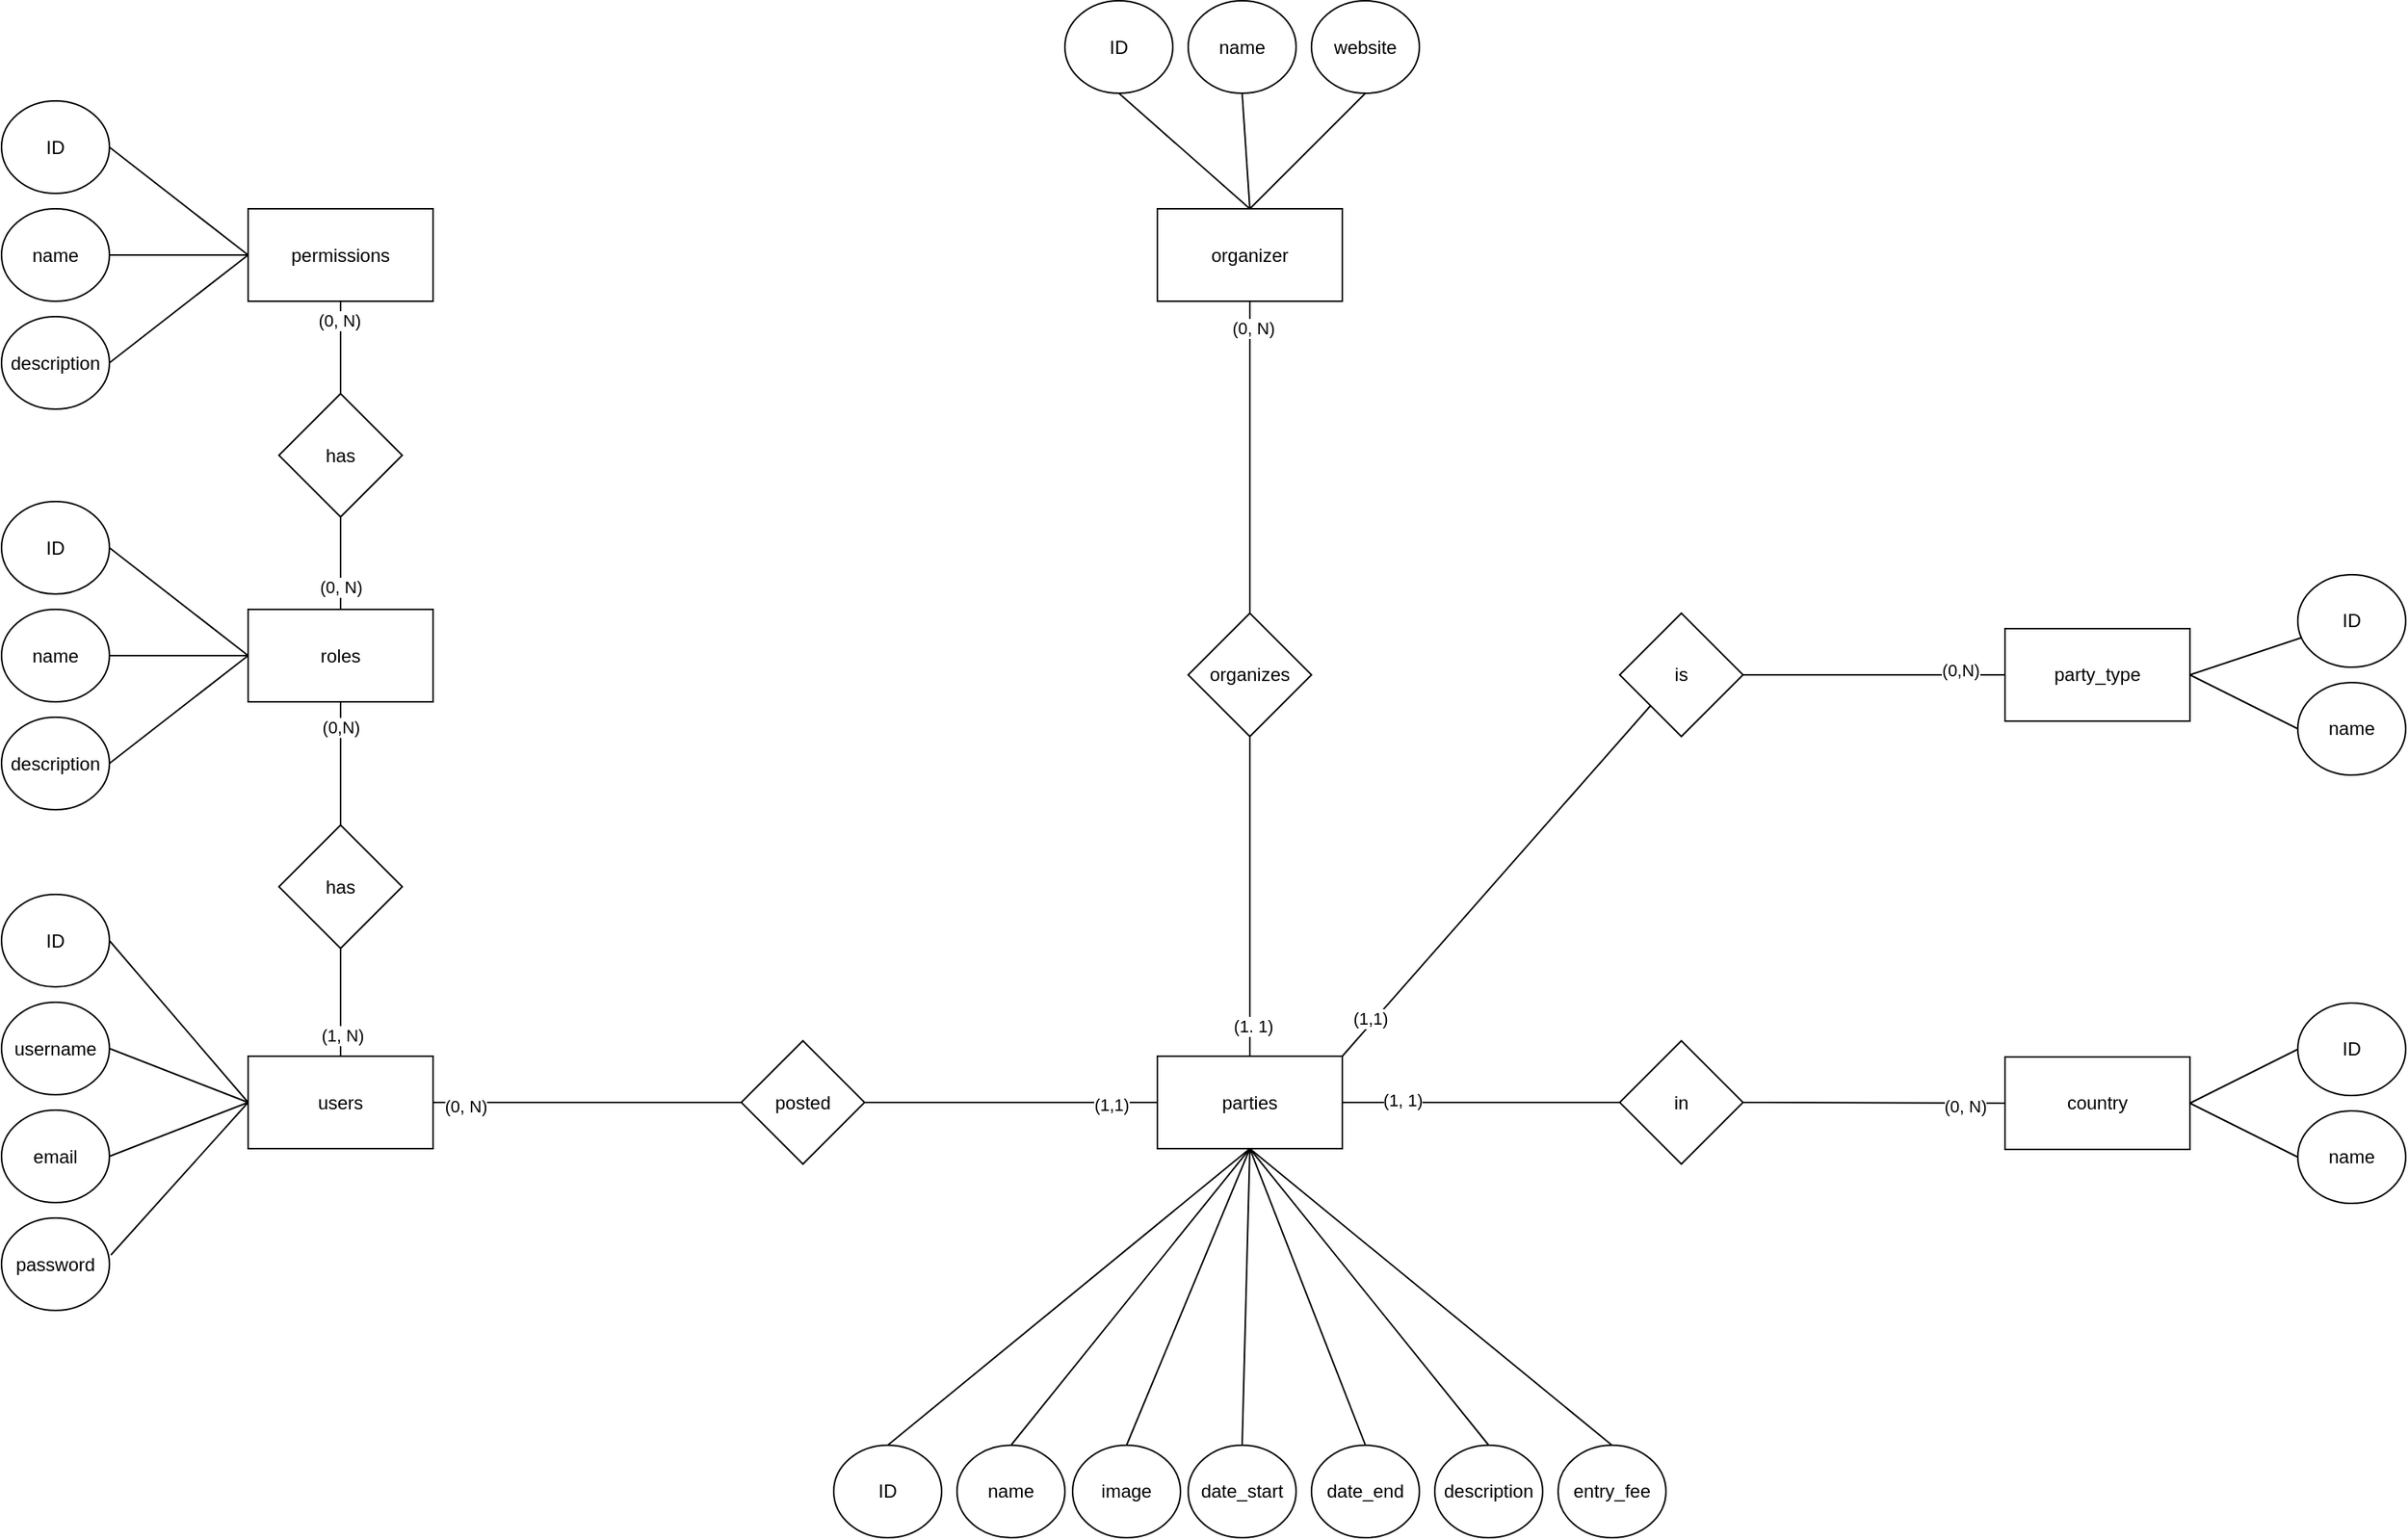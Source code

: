 <mxfile version="26.1.1">
  <diagram name="Page-1" id="J9jhxVx6dgy5JjwXIElD">
    <mxGraphModel dx="1456" dy="3996" grid="1" gridSize="10" guides="1" tooltips="1" connect="1" arrows="1" fold="1" page="1" pageScale="1" pageWidth="2339" pageHeight="3300" math="0" shadow="0">
      <root>
        <mxCell id="0" />
        <mxCell id="1" parent="0" />
        <mxCell id="79tNb0d1MeW_uMOUYKzV-1" value="&lt;div&gt;users&lt;/div&gt;" style="rounded=0;whiteSpace=wrap;html=1;" vertex="1" parent="1">
          <mxGeometry x="450" y="-22.5" width="120" height="60" as="geometry" />
        </mxCell>
        <mxCell id="79tNb0d1MeW_uMOUYKzV-2" value="ID" style="ellipse;whiteSpace=wrap;html=1;" vertex="1" parent="1">
          <mxGeometry x="290" y="-127.5" width="70" height="60" as="geometry" />
        </mxCell>
        <mxCell id="79tNb0d1MeW_uMOUYKzV-3" value="username" style="ellipse;whiteSpace=wrap;html=1;" vertex="1" parent="1">
          <mxGeometry x="290" y="-57.5" width="70" height="60" as="geometry" />
        </mxCell>
        <mxCell id="79tNb0d1MeW_uMOUYKzV-4" value="email" style="ellipse;whiteSpace=wrap;html=1;" vertex="1" parent="1">
          <mxGeometry x="290" y="12.5" width="70" height="60" as="geometry" />
        </mxCell>
        <mxCell id="79tNb0d1MeW_uMOUYKzV-5" value="&lt;div&gt;password&lt;/div&gt;" style="ellipse;whiteSpace=wrap;html=1;" vertex="1" parent="1">
          <mxGeometry x="290" y="82.5" width="70" height="60" as="geometry" />
        </mxCell>
        <mxCell id="79tNb0d1MeW_uMOUYKzV-6" value="" style="endArrow=none;html=1;rounded=0;exitX=1;exitY=0.5;exitDx=0;exitDy=0;entryX=0;entryY=0.5;entryDx=0;entryDy=0;" edge="1" parent="1" source="79tNb0d1MeW_uMOUYKzV-2" target="79tNb0d1MeW_uMOUYKzV-1">
          <mxGeometry width="50" height="50" relative="1" as="geometry">
            <mxPoint x="430" y="-72.5" as="sourcePoint" />
            <mxPoint x="480" y="-122.5" as="targetPoint" />
          </mxGeometry>
        </mxCell>
        <mxCell id="79tNb0d1MeW_uMOUYKzV-7" value="" style="endArrow=none;html=1;rounded=0;exitX=1;exitY=0.5;exitDx=0;exitDy=0;entryX=0;entryY=0.5;entryDx=0;entryDy=0;" edge="1" parent="1" source="79tNb0d1MeW_uMOUYKzV-3" target="79tNb0d1MeW_uMOUYKzV-1">
          <mxGeometry width="50" height="50" relative="1" as="geometry">
            <mxPoint x="370" y="-87.5" as="sourcePoint" />
            <mxPoint x="420" y="27.5" as="targetPoint" />
          </mxGeometry>
        </mxCell>
        <mxCell id="79tNb0d1MeW_uMOUYKzV-8" value="" style="endArrow=none;html=1;rounded=0;exitX=1;exitY=0.5;exitDx=0;exitDy=0;entryX=0;entryY=0.5;entryDx=0;entryDy=0;" edge="1" parent="1" source="79tNb0d1MeW_uMOUYKzV-4" target="79tNb0d1MeW_uMOUYKzV-1">
          <mxGeometry width="50" height="50" relative="1" as="geometry">
            <mxPoint x="370" y="-17.5" as="sourcePoint" />
            <mxPoint x="440" y="47.5" as="targetPoint" />
          </mxGeometry>
        </mxCell>
        <mxCell id="79tNb0d1MeW_uMOUYKzV-9" value="" style="endArrow=none;html=1;rounded=0;exitX=1.014;exitY=0.4;exitDx=0;exitDy=0;entryX=0;entryY=0.5;entryDx=0;entryDy=0;exitPerimeter=0;" edge="1" parent="1" source="79tNb0d1MeW_uMOUYKzV-5" target="79tNb0d1MeW_uMOUYKzV-1">
          <mxGeometry width="50" height="50" relative="1" as="geometry">
            <mxPoint x="370" y="52.5" as="sourcePoint" />
            <mxPoint x="460" y="17.5" as="targetPoint" />
          </mxGeometry>
        </mxCell>
        <mxCell id="79tNb0d1MeW_uMOUYKzV-11" value="roles" style="rounded=0;whiteSpace=wrap;html=1;" vertex="1" parent="1">
          <mxGeometry x="450" y="-312.5" width="120" height="60" as="geometry" />
        </mxCell>
        <mxCell id="79tNb0d1MeW_uMOUYKzV-12" value="ID" style="ellipse;whiteSpace=wrap;html=1;" vertex="1" parent="1">
          <mxGeometry x="290" y="-382.5" width="70" height="60" as="geometry" />
        </mxCell>
        <mxCell id="79tNb0d1MeW_uMOUYKzV-13" value="name" style="ellipse;whiteSpace=wrap;html=1;" vertex="1" parent="1">
          <mxGeometry x="290" y="-312.5" width="70" height="60" as="geometry" />
        </mxCell>
        <mxCell id="79tNb0d1MeW_uMOUYKzV-14" value="description" style="ellipse;whiteSpace=wrap;html=1;" vertex="1" parent="1">
          <mxGeometry x="290" y="-242.5" width="70" height="60" as="geometry" />
        </mxCell>
        <mxCell id="79tNb0d1MeW_uMOUYKzV-15" value="" style="endArrow=none;html=1;rounded=0;exitX=1;exitY=0.5;exitDx=0;exitDy=0;entryX=0;entryY=0.5;entryDx=0;entryDy=0;" edge="1" parent="1" source="79tNb0d1MeW_uMOUYKzV-12" target="79tNb0d1MeW_uMOUYKzV-11">
          <mxGeometry width="50" height="50" relative="1" as="geometry">
            <mxPoint x="390" y="-322.5" as="sourcePoint" />
            <mxPoint x="440" y="-372.5" as="targetPoint" />
          </mxGeometry>
        </mxCell>
        <mxCell id="79tNb0d1MeW_uMOUYKzV-16" value="" style="endArrow=none;html=1;rounded=0;exitX=1;exitY=0.5;exitDx=0;exitDy=0;entryX=0;entryY=0.5;entryDx=0;entryDy=0;" edge="1" parent="1" source="79tNb0d1MeW_uMOUYKzV-13" target="79tNb0d1MeW_uMOUYKzV-11">
          <mxGeometry width="50" height="50" relative="1" as="geometry">
            <mxPoint x="370" y="-292.5" as="sourcePoint" />
            <mxPoint x="430" y="-232.5" as="targetPoint" />
          </mxGeometry>
        </mxCell>
        <mxCell id="79tNb0d1MeW_uMOUYKzV-17" value="" style="endArrow=none;html=1;rounded=0;exitX=1;exitY=0.5;exitDx=0;exitDy=0;entryX=0;entryY=0.5;entryDx=0;entryDy=0;" edge="1" parent="1" source="79tNb0d1MeW_uMOUYKzV-14" target="79tNb0d1MeW_uMOUYKzV-11">
          <mxGeometry width="50" height="50" relative="1" as="geometry">
            <mxPoint x="370" y="-272.5" as="sourcePoint" />
            <mxPoint x="430" y="-222.5" as="targetPoint" />
          </mxGeometry>
        </mxCell>
        <mxCell id="79tNb0d1MeW_uMOUYKzV-20" value="permissions" style="rounded=0;whiteSpace=wrap;html=1;" vertex="1" parent="1">
          <mxGeometry x="450" y="-572.5" width="120" height="60" as="geometry" />
        </mxCell>
        <mxCell id="79tNb0d1MeW_uMOUYKzV-21" value="ID" style="ellipse;whiteSpace=wrap;html=1;" vertex="1" parent="1">
          <mxGeometry x="290" y="-642.5" width="70" height="60" as="geometry" />
        </mxCell>
        <mxCell id="79tNb0d1MeW_uMOUYKzV-22" value="name" style="ellipse;whiteSpace=wrap;html=1;" vertex="1" parent="1">
          <mxGeometry x="290" y="-572.5" width="70" height="60" as="geometry" />
        </mxCell>
        <mxCell id="79tNb0d1MeW_uMOUYKzV-23" value="description" style="ellipse;whiteSpace=wrap;html=1;" vertex="1" parent="1">
          <mxGeometry x="290" y="-502.5" width="70" height="60" as="geometry" />
        </mxCell>
        <mxCell id="79tNb0d1MeW_uMOUYKzV-24" value="" style="endArrow=none;html=1;rounded=0;exitX=1;exitY=0.5;exitDx=0;exitDy=0;entryX=0;entryY=0.5;entryDx=0;entryDy=0;" edge="1" parent="1" source="79tNb0d1MeW_uMOUYKzV-21" target="79tNb0d1MeW_uMOUYKzV-20">
          <mxGeometry width="50" height="50" relative="1" as="geometry">
            <mxPoint x="380" y="-552.5" as="sourcePoint" />
            <mxPoint x="430" y="-602.5" as="targetPoint" />
          </mxGeometry>
        </mxCell>
        <mxCell id="79tNb0d1MeW_uMOUYKzV-25" value="" style="endArrow=none;html=1;rounded=0;exitX=1;exitY=0.5;exitDx=0;exitDy=0;entryX=0;entryY=0.5;entryDx=0;entryDy=0;" edge="1" parent="1" source="79tNb0d1MeW_uMOUYKzV-22" target="79tNb0d1MeW_uMOUYKzV-20">
          <mxGeometry width="50" height="50" relative="1" as="geometry">
            <mxPoint x="370" y="-602.5" as="sourcePoint" />
            <mxPoint x="420" y="-542.5" as="targetPoint" />
          </mxGeometry>
        </mxCell>
        <mxCell id="79tNb0d1MeW_uMOUYKzV-26" value="" style="endArrow=none;html=1;rounded=0;exitX=1;exitY=0.5;exitDx=0;exitDy=0;entryX=0;entryY=0.5;entryDx=0;entryDy=0;" edge="1" parent="1" source="79tNb0d1MeW_uMOUYKzV-23" target="79tNb0d1MeW_uMOUYKzV-20">
          <mxGeometry width="50" height="50" relative="1" as="geometry">
            <mxPoint x="370" y="-532.5" as="sourcePoint" />
            <mxPoint x="410" y="-512.5" as="targetPoint" />
          </mxGeometry>
        </mxCell>
        <mxCell id="79tNb0d1MeW_uMOUYKzV-27" value="" style="endArrow=none;html=1;rounded=0;exitX=0.5;exitY=0;exitDx=0;exitDy=0;entryX=0.5;entryY=1;entryDx=0;entryDy=0;" edge="1" parent="1" source="79tNb0d1MeW_uMOUYKzV-1" target="79tNb0d1MeW_uMOUYKzV-28">
          <mxGeometry width="50" height="50" relative="1" as="geometry">
            <mxPoint x="550" y="-92.5" as="sourcePoint" />
            <mxPoint x="520" y="-102.5" as="targetPoint" />
          </mxGeometry>
        </mxCell>
        <mxCell id="79tNb0d1MeW_uMOUYKzV-33" value="(1, N)" style="edgeLabel;html=1;align=center;verticalAlign=middle;resizable=0;points=[];" vertex="1" connectable="0" parent="79tNb0d1MeW_uMOUYKzV-27">
          <mxGeometry x="-0.6" y="-1" relative="1" as="geometry">
            <mxPoint as="offset" />
          </mxGeometry>
        </mxCell>
        <mxCell id="79tNb0d1MeW_uMOUYKzV-28" value="has" style="rhombus;whiteSpace=wrap;html=1;" vertex="1" parent="1">
          <mxGeometry x="470" y="-172.5" width="80" height="80" as="geometry" />
        </mxCell>
        <mxCell id="79tNb0d1MeW_uMOUYKzV-29" value="" style="endArrow=none;html=1;rounded=0;exitX=0.5;exitY=0;exitDx=0;exitDy=0;entryX=0.5;entryY=1;entryDx=0;entryDy=0;" edge="1" parent="1" source="79tNb0d1MeW_uMOUYKzV-28" target="79tNb0d1MeW_uMOUYKzV-11">
          <mxGeometry width="50" height="50" relative="1" as="geometry">
            <mxPoint x="520" y="-172.5" as="sourcePoint" />
            <mxPoint x="570" y="-222.5" as="targetPoint" />
          </mxGeometry>
        </mxCell>
        <mxCell id="79tNb0d1MeW_uMOUYKzV-34" value="(0,N)" style="edgeLabel;html=1;align=center;verticalAlign=middle;resizable=0;points=[];" vertex="1" connectable="0" parent="79tNb0d1MeW_uMOUYKzV-29">
          <mxGeometry x="0.6" relative="1" as="geometry">
            <mxPoint as="offset" />
          </mxGeometry>
        </mxCell>
        <mxCell id="79tNb0d1MeW_uMOUYKzV-30" value="has" style="rhombus;whiteSpace=wrap;html=1;" vertex="1" parent="1">
          <mxGeometry x="470" y="-452.5" width="80" height="80" as="geometry" />
        </mxCell>
        <mxCell id="79tNb0d1MeW_uMOUYKzV-31" value="" style="endArrow=none;html=1;rounded=0;exitX=0.5;exitY=0;exitDx=0;exitDy=0;entryX=0.5;entryY=1;entryDx=0;entryDy=0;" edge="1" parent="1" source="79tNb0d1MeW_uMOUYKzV-11" target="79tNb0d1MeW_uMOUYKzV-30">
          <mxGeometry width="50" height="50" relative="1" as="geometry">
            <mxPoint x="510" y="-332.5" as="sourcePoint" />
            <mxPoint x="560" y="-382.5" as="targetPoint" />
          </mxGeometry>
        </mxCell>
        <mxCell id="79tNb0d1MeW_uMOUYKzV-35" value="(0, N)" style="edgeLabel;html=1;align=center;verticalAlign=middle;resizable=0;points=[];" vertex="1" connectable="0" parent="79tNb0d1MeW_uMOUYKzV-31">
          <mxGeometry x="-0.5" relative="1" as="geometry">
            <mxPoint as="offset" />
          </mxGeometry>
        </mxCell>
        <mxCell id="79tNb0d1MeW_uMOUYKzV-32" value="" style="endArrow=none;html=1;rounded=0;entryX=0.5;entryY=1;entryDx=0;entryDy=0;exitX=0.5;exitY=0;exitDx=0;exitDy=0;" edge="1" parent="1" source="79tNb0d1MeW_uMOUYKzV-30" target="79tNb0d1MeW_uMOUYKzV-20">
          <mxGeometry width="50" height="50" relative="1" as="geometry">
            <mxPoint x="570" y="-462.5" as="sourcePoint" />
            <mxPoint x="520" y="-362.5" as="targetPoint" />
          </mxGeometry>
        </mxCell>
        <mxCell id="79tNb0d1MeW_uMOUYKzV-36" value="(0, N)" style="edgeLabel;html=1;align=center;verticalAlign=middle;resizable=0;points=[];" vertex="1" connectable="0" parent="79tNb0d1MeW_uMOUYKzV-32">
          <mxGeometry x="0.6" y="1" relative="1" as="geometry">
            <mxPoint as="offset" />
          </mxGeometry>
        </mxCell>
        <mxCell id="79tNb0d1MeW_uMOUYKzV-37" value="parties" style="rounded=0;whiteSpace=wrap;html=1;" vertex="1" parent="1">
          <mxGeometry x="1040" y="-22.5" width="120" height="60" as="geometry" />
        </mxCell>
        <mxCell id="79tNb0d1MeW_uMOUYKzV-38" value="ID" style="ellipse;whiteSpace=wrap;html=1;" vertex="1" parent="1">
          <mxGeometry x="830" y="230" width="70" height="60" as="geometry" />
        </mxCell>
        <mxCell id="79tNb0d1MeW_uMOUYKzV-39" value="name" style="ellipse;whiteSpace=wrap;html=1;" vertex="1" parent="1">
          <mxGeometry x="910" y="230" width="70" height="60" as="geometry" />
        </mxCell>
        <mxCell id="79tNb0d1MeW_uMOUYKzV-40" value="image" style="ellipse;whiteSpace=wrap;html=1;" vertex="1" parent="1">
          <mxGeometry x="985" y="230" width="70" height="60" as="geometry" />
        </mxCell>
        <mxCell id="79tNb0d1MeW_uMOUYKzV-43" value="date_start" style="ellipse;whiteSpace=wrap;html=1;" vertex="1" parent="1">
          <mxGeometry x="1060" y="230" width="70" height="60" as="geometry" />
        </mxCell>
        <mxCell id="79tNb0d1MeW_uMOUYKzV-44" value="date_end" style="ellipse;whiteSpace=wrap;html=1;" vertex="1" parent="1">
          <mxGeometry x="1140" y="230" width="70" height="60" as="geometry" />
        </mxCell>
        <mxCell id="79tNb0d1MeW_uMOUYKzV-48" value="entry_fee" style="ellipse;whiteSpace=wrap;html=1;" vertex="1" parent="1">
          <mxGeometry x="1300" y="230" width="70" height="60" as="geometry" />
        </mxCell>
        <mxCell id="79tNb0d1MeW_uMOUYKzV-49" value="description" style="ellipse;whiteSpace=wrap;html=1;" vertex="1" parent="1">
          <mxGeometry x="1220" y="230" width="70" height="60" as="geometry" />
        </mxCell>
        <mxCell id="79tNb0d1MeW_uMOUYKzV-51" value="" style="endArrow=none;html=1;rounded=0;exitX=0.5;exitY=0;exitDx=0;exitDy=0;entryX=0.5;entryY=1;entryDx=0;entryDy=0;" edge="1" parent="1" source="79tNb0d1MeW_uMOUYKzV-38" target="79tNb0d1MeW_uMOUYKzV-37">
          <mxGeometry width="50" height="50" relative="1" as="geometry">
            <mxPoint x="1010" y="200" as="sourcePoint" />
            <mxPoint x="1060" y="150" as="targetPoint" />
          </mxGeometry>
        </mxCell>
        <mxCell id="79tNb0d1MeW_uMOUYKzV-52" value="" style="endArrow=none;html=1;rounded=0;exitX=0.5;exitY=0;exitDx=0;exitDy=0;entryX=0.5;entryY=1;entryDx=0;entryDy=0;" edge="1" parent="1" source="79tNb0d1MeW_uMOUYKzV-39" target="79tNb0d1MeW_uMOUYKzV-37">
          <mxGeometry width="50" height="50" relative="1" as="geometry">
            <mxPoint x="955" y="245" as="sourcePoint" />
            <mxPoint x="1110" y="50" as="targetPoint" />
          </mxGeometry>
        </mxCell>
        <mxCell id="79tNb0d1MeW_uMOUYKzV-53" value="" style="endArrow=none;html=1;rounded=0;exitX=0.5;exitY=0;exitDx=0;exitDy=0;entryX=0.5;entryY=1;entryDx=0;entryDy=0;" edge="1" parent="1" source="79tNb0d1MeW_uMOUYKzV-40" target="79tNb0d1MeW_uMOUYKzV-37">
          <mxGeometry width="50" height="50" relative="1" as="geometry">
            <mxPoint x="1035" y="245" as="sourcePoint" />
            <mxPoint x="1110" y="50" as="targetPoint" />
          </mxGeometry>
        </mxCell>
        <mxCell id="79tNb0d1MeW_uMOUYKzV-55" value="" style="endArrow=none;html=1;rounded=0;entryX=0.5;entryY=1;entryDx=0;entryDy=0;exitX=0.5;exitY=0;exitDx=0;exitDy=0;" edge="1" parent="1" source="79tNb0d1MeW_uMOUYKzV-43" target="79tNb0d1MeW_uMOUYKzV-37">
          <mxGeometry width="50" height="50" relative="1" as="geometry">
            <mxPoint x="1170" y="240" as="sourcePoint" />
            <mxPoint x="1110" y="50" as="targetPoint" />
          </mxGeometry>
        </mxCell>
        <mxCell id="79tNb0d1MeW_uMOUYKzV-57" value="" style="endArrow=none;html=1;rounded=0;entryX=0.5;entryY=1;entryDx=0;entryDy=0;exitX=0.5;exitY=0;exitDx=0;exitDy=0;" edge="1" parent="1" source="79tNb0d1MeW_uMOUYKzV-49" target="79tNb0d1MeW_uMOUYKzV-37">
          <mxGeometry width="50" height="50" relative="1" as="geometry">
            <mxPoint x="1180" y="250" as="sourcePoint" />
            <mxPoint x="1120" y="60" as="targetPoint" />
          </mxGeometry>
        </mxCell>
        <mxCell id="79tNb0d1MeW_uMOUYKzV-58" value="" style="endArrow=none;html=1;rounded=0;entryX=0.5;entryY=1;entryDx=0;entryDy=0;exitX=0.5;exitY=0;exitDx=0;exitDy=0;" edge="1" parent="1" source="79tNb0d1MeW_uMOUYKzV-48" target="79tNb0d1MeW_uMOUYKzV-37">
          <mxGeometry width="50" height="50" relative="1" as="geometry">
            <mxPoint x="1430" y="160" as="sourcePoint" />
            <mxPoint x="1170" y="20" as="targetPoint" />
          </mxGeometry>
        </mxCell>
        <mxCell id="79tNb0d1MeW_uMOUYKzV-62" value="" style="endArrow=none;html=1;rounded=0;exitX=0.5;exitY=0;exitDx=0;exitDy=0;entryX=0.5;entryY=1;entryDx=0;entryDy=0;" edge="1" parent="1" source="79tNb0d1MeW_uMOUYKzV-44" target="79tNb0d1MeW_uMOUYKzV-37">
          <mxGeometry width="50" height="50" relative="1" as="geometry">
            <mxPoint x="1430" y="-120" as="sourcePoint" />
            <mxPoint x="1120" y="100" as="targetPoint" />
          </mxGeometry>
        </mxCell>
        <mxCell id="79tNb0d1MeW_uMOUYKzV-63" value="organizer" style="rounded=0;whiteSpace=wrap;html=1;" vertex="1" parent="1">
          <mxGeometry x="1040" y="-572.5" width="120" height="60" as="geometry" />
        </mxCell>
        <mxCell id="79tNb0d1MeW_uMOUYKzV-64" value="ID" style="ellipse;whiteSpace=wrap;html=1;" vertex="1" parent="1">
          <mxGeometry x="980" y="-707.5" width="70" height="60" as="geometry" />
        </mxCell>
        <mxCell id="79tNb0d1MeW_uMOUYKzV-65" value="name" style="ellipse;whiteSpace=wrap;html=1;" vertex="1" parent="1">
          <mxGeometry x="1060" y="-707.5" width="70" height="60" as="geometry" />
        </mxCell>
        <mxCell id="79tNb0d1MeW_uMOUYKzV-66" value="website" style="ellipse;whiteSpace=wrap;html=1;" vertex="1" parent="1">
          <mxGeometry x="1140" y="-707.5" width="70" height="60" as="geometry" />
        </mxCell>
        <mxCell id="79tNb0d1MeW_uMOUYKzV-67" value="" style="endArrow=none;html=1;rounded=0;exitX=0.5;exitY=0;exitDx=0;exitDy=0;entryX=0.5;entryY=1;entryDx=0;entryDy=0;" edge="1" parent="1" source="79tNb0d1MeW_uMOUYKzV-63" target="79tNb0d1MeW_uMOUYKzV-64">
          <mxGeometry width="50" height="50" relative="1" as="geometry">
            <mxPoint x="780" y="-427.5" as="sourcePoint" />
            <mxPoint x="830" y="-477.5" as="targetPoint" />
          </mxGeometry>
        </mxCell>
        <mxCell id="79tNb0d1MeW_uMOUYKzV-68" value="" style="endArrow=none;html=1;rounded=0;exitX=0.5;exitY=0;exitDx=0;exitDy=0;entryX=0.5;entryY=1;entryDx=0;entryDy=0;" edge="1" parent="1" source="79tNb0d1MeW_uMOUYKzV-63" target="79tNb0d1MeW_uMOUYKzV-65">
          <mxGeometry width="50" height="50" relative="1" as="geometry">
            <mxPoint x="1090" y="-567.5" as="sourcePoint" />
            <mxPoint x="1010" y="-637.5" as="targetPoint" />
          </mxGeometry>
        </mxCell>
        <mxCell id="79tNb0d1MeW_uMOUYKzV-69" value="" style="endArrow=none;html=1;rounded=0;exitX=0.5;exitY=0;exitDx=0;exitDy=0;entryX=0.5;entryY=1;entryDx=0;entryDy=0;" edge="1" parent="1" source="79tNb0d1MeW_uMOUYKzV-63" target="79tNb0d1MeW_uMOUYKzV-66">
          <mxGeometry width="50" height="50" relative="1" as="geometry">
            <mxPoint x="1090" y="-567.5" as="sourcePoint" />
            <mxPoint x="1090" y="-637.5" as="targetPoint" />
          </mxGeometry>
        </mxCell>
        <mxCell id="79tNb0d1MeW_uMOUYKzV-70" value="posted" style="rhombus;whiteSpace=wrap;html=1;" vertex="1" parent="1">
          <mxGeometry x="770" y="-32.5" width="80" height="80" as="geometry" />
        </mxCell>
        <mxCell id="79tNb0d1MeW_uMOUYKzV-71" value="" style="endArrow=none;html=1;rounded=0;exitX=1;exitY=0.5;exitDx=0;exitDy=0;entryX=0;entryY=0.5;entryDx=0;entryDy=0;" edge="1" parent="1" source="79tNb0d1MeW_uMOUYKzV-1" target="79tNb0d1MeW_uMOUYKzV-70">
          <mxGeometry width="50" height="50" relative="1" as="geometry">
            <mxPoint x="610" y="30" as="sourcePoint" />
            <mxPoint x="660" y="-20" as="targetPoint" />
          </mxGeometry>
        </mxCell>
        <mxCell id="79tNb0d1MeW_uMOUYKzV-73" value="(0, N)" style="edgeLabel;html=1;align=center;verticalAlign=middle;resizable=0;points=[];" vertex="1" connectable="0" parent="79tNb0d1MeW_uMOUYKzV-71">
          <mxGeometry x="-0.79" y="-1" relative="1" as="geometry">
            <mxPoint y="1" as="offset" />
          </mxGeometry>
        </mxCell>
        <mxCell id="79tNb0d1MeW_uMOUYKzV-72" value="" style="endArrow=none;html=1;rounded=0;exitX=1;exitY=0.5;exitDx=0;exitDy=0;entryX=0;entryY=0.5;entryDx=0;entryDy=0;" edge="1" parent="1" source="79tNb0d1MeW_uMOUYKzV-70" target="79tNb0d1MeW_uMOUYKzV-37">
          <mxGeometry width="50" height="50" relative="1" as="geometry">
            <mxPoint x="580" y="18" as="sourcePoint" />
            <mxPoint x="780" y="18" as="targetPoint" />
          </mxGeometry>
        </mxCell>
        <mxCell id="79tNb0d1MeW_uMOUYKzV-74" value="(1,1)" style="edgeLabel;html=1;align=center;verticalAlign=middle;resizable=0;points=[];" vertex="1" connectable="0" parent="79tNb0d1MeW_uMOUYKzV-72">
          <mxGeometry x="0.684" relative="1" as="geometry">
            <mxPoint y="1" as="offset" />
          </mxGeometry>
        </mxCell>
        <mxCell id="79tNb0d1MeW_uMOUYKzV-75" value="organizes" style="rhombus;whiteSpace=wrap;html=1;" vertex="1" parent="1">
          <mxGeometry x="1060" y="-310" width="80" height="80" as="geometry" />
        </mxCell>
        <mxCell id="79tNb0d1MeW_uMOUYKzV-76" value="" style="endArrow=none;html=1;rounded=0;entryX=0.5;entryY=1;entryDx=0;entryDy=0;exitX=0.5;exitY=0;exitDx=0;exitDy=0;" edge="1" parent="1" source="79tNb0d1MeW_uMOUYKzV-75" target="79tNb0d1MeW_uMOUYKzV-63">
          <mxGeometry width="50" height="50" relative="1" as="geometry">
            <mxPoint x="1120" y="-350" as="sourcePoint" />
            <mxPoint x="1180" y="-420" as="targetPoint" />
          </mxGeometry>
        </mxCell>
        <mxCell id="79tNb0d1MeW_uMOUYKzV-78" value="(0, N)" style="edgeLabel;html=1;align=center;verticalAlign=middle;resizable=0;points=[];" vertex="1" connectable="0" parent="79tNb0d1MeW_uMOUYKzV-76">
          <mxGeometry x="0.827" y="-2" relative="1" as="geometry">
            <mxPoint as="offset" />
          </mxGeometry>
        </mxCell>
        <mxCell id="79tNb0d1MeW_uMOUYKzV-77" value="" style="endArrow=none;html=1;rounded=0;exitX=0.5;exitY=0;exitDx=0;exitDy=0;entryX=0.5;entryY=1;entryDx=0;entryDy=0;" edge="1" parent="1" source="79tNb0d1MeW_uMOUYKzV-37" target="79tNb0d1MeW_uMOUYKzV-75">
          <mxGeometry width="50" height="50" relative="1" as="geometry">
            <mxPoint x="1040" y="-170" as="sourcePoint" />
            <mxPoint x="1110" y="-170" as="targetPoint" />
          </mxGeometry>
        </mxCell>
        <mxCell id="79tNb0d1MeW_uMOUYKzV-79" value="(1. 1)" style="edgeLabel;html=1;align=center;verticalAlign=middle;resizable=0;points=[];" vertex="1" connectable="0" parent="79tNb0d1MeW_uMOUYKzV-77">
          <mxGeometry x="-0.802" y="-2" relative="1" as="geometry">
            <mxPoint y="1" as="offset" />
          </mxGeometry>
        </mxCell>
        <mxCell id="79tNb0d1MeW_uMOUYKzV-80" value="country" style="rounded=0;whiteSpace=wrap;html=1;" vertex="1" parent="1">
          <mxGeometry x="1590" y="-22" width="120" height="60" as="geometry" />
        </mxCell>
        <mxCell id="79tNb0d1MeW_uMOUYKzV-81" value="ID" style="ellipse;whiteSpace=wrap;html=1;" vertex="1" parent="1">
          <mxGeometry x="1780" y="-57" width="70" height="60" as="geometry" />
        </mxCell>
        <mxCell id="79tNb0d1MeW_uMOUYKzV-82" value="name" style="ellipse;whiteSpace=wrap;html=1;" vertex="1" parent="1">
          <mxGeometry x="1780" y="13" width="70" height="60" as="geometry" />
        </mxCell>
        <mxCell id="79tNb0d1MeW_uMOUYKzV-83" value="" style="endArrow=none;html=1;rounded=0;exitX=1;exitY=0.5;exitDx=0;exitDy=0;entryX=0;entryY=0.5;entryDx=0;entryDy=0;" edge="1" parent="1" source="79tNb0d1MeW_uMOUYKzV-80" target="79tNb0d1MeW_uMOUYKzV-81">
          <mxGeometry width="50" height="50" relative="1" as="geometry">
            <mxPoint x="1690" y="-70" as="sourcePoint" />
            <mxPoint x="1740" y="-120" as="targetPoint" />
          </mxGeometry>
        </mxCell>
        <mxCell id="79tNb0d1MeW_uMOUYKzV-84" value="" style="endArrow=none;html=1;rounded=0;exitX=1;exitY=0.5;exitDx=0;exitDy=0;entryX=0;entryY=0.5;entryDx=0;entryDy=0;" edge="1" parent="1" source="79tNb0d1MeW_uMOUYKzV-80" target="79tNb0d1MeW_uMOUYKzV-82">
          <mxGeometry width="50" height="50" relative="1" as="geometry">
            <mxPoint x="1720" y="18" as="sourcePoint" />
            <mxPoint x="1790" y="-17" as="targetPoint" />
          </mxGeometry>
        </mxCell>
        <mxCell id="79tNb0d1MeW_uMOUYKzV-85" value="in" style="rhombus;whiteSpace=wrap;html=1;" vertex="1" parent="1">
          <mxGeometry x="1340" y="-32.5" width="80" height="80" as="geometry" />
        </mxCell>
        <mxCell id="79tNb0d1MeW_uMOUYKzV-86" value="" style="endArrow=none;html=1;rounded=0;exitX=1;exitY=0.5;exitDx=0;exitDy=0;entryX=0;entryY=0.5;entryDx=0;entryDy=0;" edge="1" parent="1" source="79tNb0d1MeW_uMOUYKzV-37" target="79tNb0d1MeW_uMOUYKzV-85">
          <mxGeometry width="50" height="50" relative="1" as="geometry">
            <mxPoint x="1160" y="-10" as="sourcePoint" />
            <mxPoint x="1210" y="-60" as="targetPoint" />
          </mxGeometry>
        </mxCell>
        <mxCell id="79tNb0d1MeW_uMOUYKzV-88" value="(1, 1)" style="edgeLabel;html=1;align=center;verticalAlign=middle;resizable=0;points=[];" vertex="1" connectable="0" parent="79tNb0d1MeW_uMOUYKzV-86">
          <mxGeometry x="-0.567" y="3" relative="1" as="geometry">
            <mxPoint y="1" as="offset" />
          </mxGeometry>
        </mxCell>
        <mxCell id="79tNb0d1MeW_uMOUYKzV-87" value="" style="endArrow=none;html=1;rounded=0;exitX=1;exitY=0.5;exitDx=0;exitDy=0;entryX=0;entryY=0.5;entryDx=0;entryDy=0;" edge="1" parent="1" source="79tNb0d1MeW_uMOUYKzV-85" target="79tNb0d1MeW_uMOUYKzV-80">
          <mxGeometry width="50" height="50" relative="1" as="geometry">
            <mxPoint x="1170" y="18" as="sourcePoint" />
            <mxPoint x="1350" y="18" as="targetPoint" />
          </mxGeometry>
        </mxCell>
        <mxCell id="79tNb0d1MeW_uMOUYKzV-89" value="(0, N)" style="edgeLabel;html=1;align=center;verticalAlign=middle;resizable=0;points=[];" vertex="1" connectable="0" parent="79tNb0d1MeW_uMOUYKzV-87">
          <mxGeometry x="0.694" y="-2" relative="1" as="geometry">
            <mxPoint as="offset" />
          </mxGeometry>
        </mxCell>
        <mxCell id="79tNb0d1MeW_uMOUYKzV-91" value="party_type" style="rounded=0;whiteSpace=wrap;html=1;" vertex="1" parent="1">
          <mxGeometry x="1590" y="-300" width="120" height="60" as="geometry" />
        </mxCell>
        <mxCell id="79tNb0d1MeW_uMOUYKzV-92" value="ID" style="ellipse;whiteSpace=wrap;html=1;" vertex="1" parent="1">
          <mxGeometry x="1780" y="-335" width="70" height="60" as="geometry" />
        </mxCell>
        <mxCell id="79tNb0d1MeW_uMOUYKzV-93" value="name" style="ellipse;whiteSpace=wrap;html=1;" vertex="1" parent="1">
          <mxGeometry x="1780" y="-265" width="70" height="60" as="geometry" />
        </mxCell>
        <mxCell id="79tNb0d1MeW_uMOUYKzV-94" value="" style="endArrow=none;html=1;rounded=0;exitX=1;exitY=0.5;exitDx=0;exitDy=0;" edge="1" parent="1" source="79tNb0d1MeW_uMOUYKzV-91" target="79tNb0d1MeW_uMOUYKzV-92">
          <mxGeometry width="50" height="50" relative="1" as="geometry">
            <mxPoint x="1750" y="-310" as="sourcePoint" />
            <mxPoint x="1800" y="-360" as="targetPoint" />
          </mxGeometry>
        </mxCell>
        <mxCell id="79tNb0d1MeW_uMOUYKzV-95" value="" style="endArrow=none;html=1;rounded=0;exitX=1;exitY=0.5;exitDx=0;exitDy=0;entryX=0;entryY=0.5;entryDx=0;entryDy=0;" edge="1" parent="1" source="79tNb0d1MeW_uMOUYKzV-91" target="79tNb0d1MeW_uMOUYKzV-93">
          <mxGeometry width="50" height="50" relative="1" as="geometry">
            <mxPoint x="1720" y="-260" as="sourcePoint" />
            <mxPoint x="1792" y="-284" as="targetPoint" />
          </mxGeometry>
        </mxCell>
        <mxCell id="79tNb0d1MeW_uMOUYKzV-96" value="is" style="rhombus;whiteSpace=wrap;html=1;" vertex="1" parent="1">
          <mxGeometry x="1340" y="-310" width="80" height="80" as="geometry" />
        </mxCell>
        <mxCell id="79tNb0d1MeW_uMOUYKzV-97" value="" style="endArrow=none;html=1;rounded=0;exitX=1;exitY=0.5;exitDx=0;exitDy=0;entryX=0;entryY=0.5;entryDx=0;entryDy=0;" edge="1" parent="1" source="79tNb0d1MeW_uMOUYKzV-96" target="79tNb0d1MeW_uMOUYKzV-91">
          <mxGeometry width="50" height="50" relative="1" as="geometry">
            <mxPoint x="1460" y="-250" as="sourcePoint" />
            <mxPoint x="1510" y="-300" as="targetPoint" />
          </mxGeometry>
        </mxCell>
        <mxCell id="79tNb0d1MeW_uMOUYKzV-100" value="(0,N)" style="edgeLabel;html=1;align=center;verticalAlign=middle;resizable=0;points=[];" vertex="1" connectable="0" parent="79tNb0d1MeW_uMOUYKzV-97">
          <mxGeometry x="0.659" y="3" relative="1" as="geometry">
            <mxPoint as="offset" />
          </mxGeometry>
        </mxCell>
        <mxCell id="79tNb0d1MeW_uMOUYKzV-98" value="" style="endArrow=none;html=1;rounded=0;exitX=1;exitY=0;exitDx=0;exitDy=0;entryX=0;entryY=1;entryDx=0;entryDy=0;" edge="1" parent="1" source="79tNb0d1MeW_uMOUYKzV-37" target="79tNb0d1MeW_uMOUYKzV-96">
          <mxGeometry width="50" height="50" relative="1" as="geometry">
            <mxPoint x="1430" y="-260" as="sourcePoint" />
            <mxPoint x="1600" y="-260" as="targetPoint" />
          </mxGeometry>
        </mxCell>
        <mxCell id="79tNb0d1MeW_uMOUYKzV-99" value="(1,1)" style="edgeLabel;html=1;align=center;verticalAlign=middle;resizable=0;points=[];" vertex="1" connectable="0" parent="79tNb0d1MeW_uMOUYKzV-98">
          <mxGeometry x="-0.8" y="3" relative="1" as="geometry">
            <mxPoint as="offset" />
          </mxGeometry>
        </mxCell>
      </root>
    </mxGraphModel>
  </diagram>
</mxfile>
